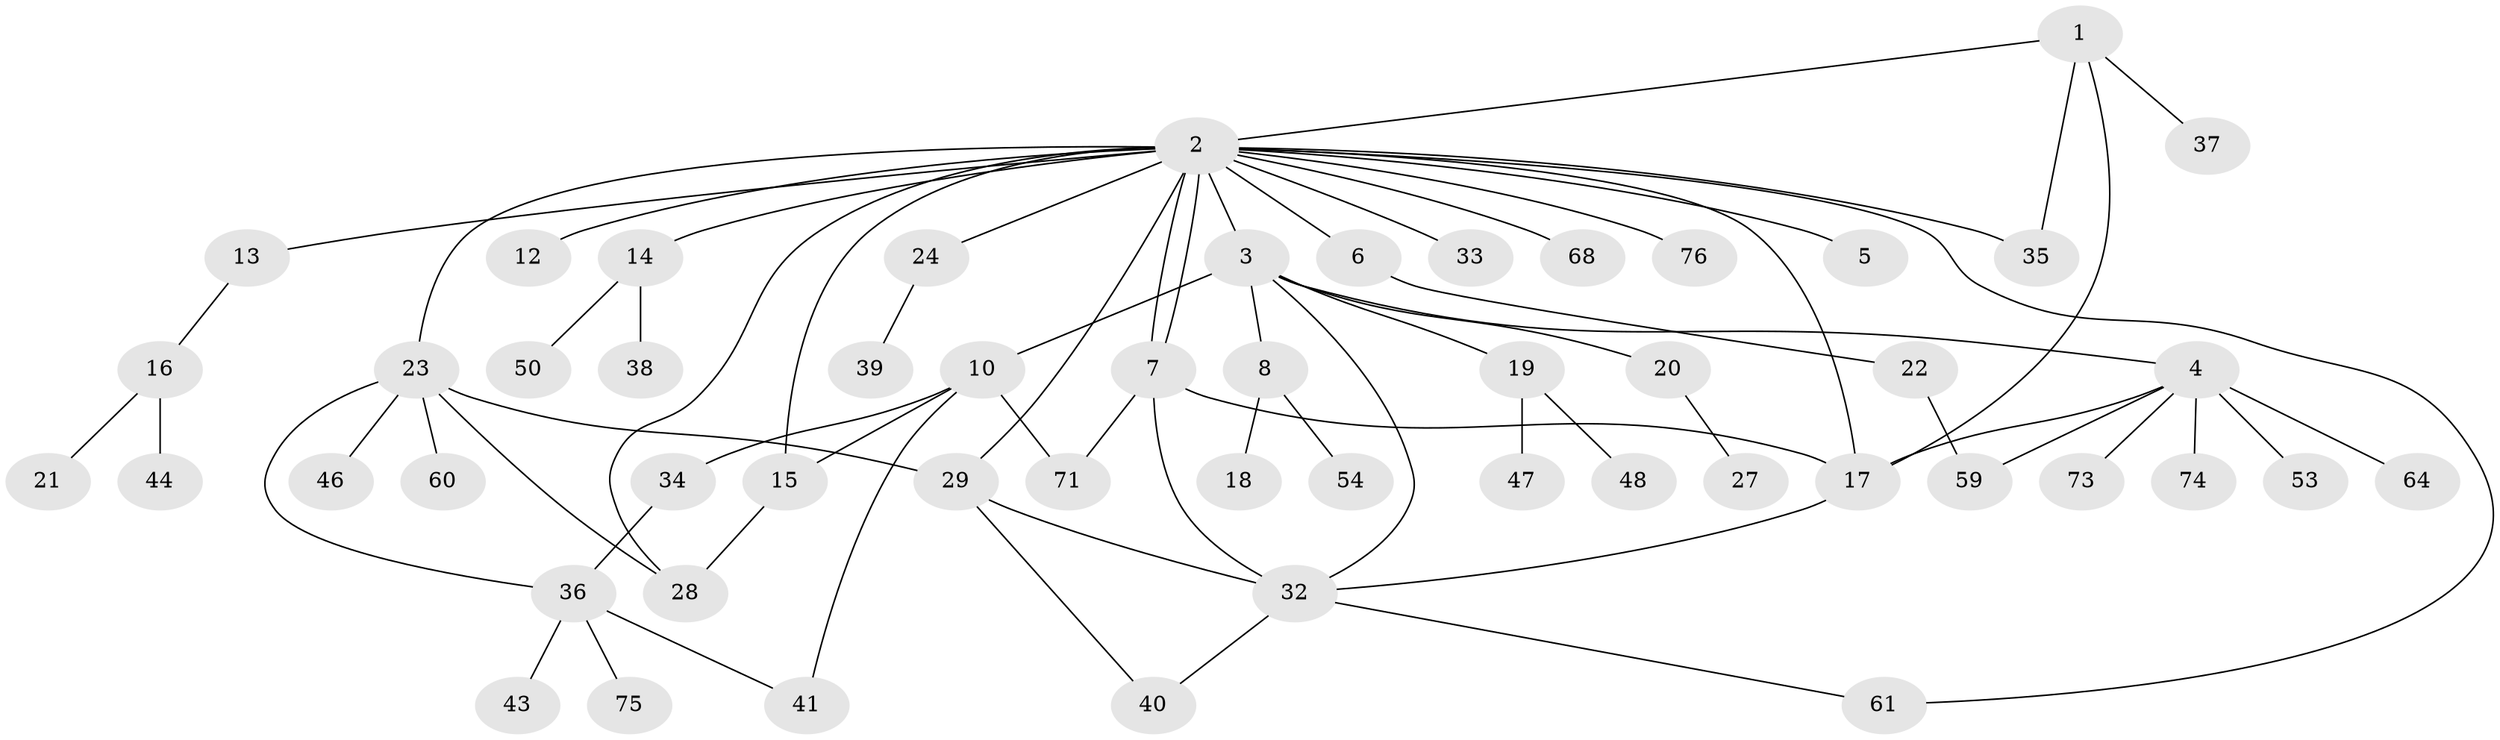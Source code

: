 // original degree distribution, {4: 0.06493506493506493, 19: 0.012987012987012988, 8: 0.012987012987012988, 7: 0.03896103896103896, 1: 0.4805194805194805, 2: 0.23376623376623376, 3: 0.06493506493506493, 10: 0.012987012987012988, 5: 0.05194805194805195, 6: 0.025974025974025976}
// Generated by graph-tools (version 1.1) at 2025/18/03/04/25 18:18:11]
// undirected, 53 vertices, 70 edges
graph export_dot {
graph [start="1"]
  node [color=gray90,style=filled];
  1;
  2 [super="+9"];
  3 [super="+62"];
  4;
  5;
  6;
  7 [super="+25"];
  8;
  10;
  12;
  13;
  14 [super="+26+31+49"];
  15;
  16;
  17 [super="+77"];
  18;
  19;
  20;
  21;
  22;
  23 [super="+45"];
  24;
  27;
  28 [super="+30+67+66"];
  29 [super="+52+63"];
  32;
  33 [super="+65"];
  34;
  35 [super="+42"];
  36;
  37;
  38;
  39;
  40;
  41 [super="+55+56"];
  43;
  44;
  46;
  47;
  48;
  50;
  53;
  54;
  59;
  60;
  61;
  64;
  68;
  71;
  73;
  74;
  75;
  76;
  1 -- 2;
  1 -- 17;
  1 -- 37;
  1 -- 35;
  2 -- 3;
  2 -- 5;
  2 -- 6;
  2 -- 7;
  2 -- 7;
  2 -- 12;
  2 -- 13;
  2 -- 15;
  2 -- 17 [weight=2];
  2 -- 23;
  2 -- 24;
  2 -- 33;
  2 -- 35;
  2 -- 61;
  2 -- 68;
  2 -- 76;
  2 -- 28;
  2 -- 29 [weight=2];
  2 -- 14;
  3 -- 4;
  3 -- 8;
  3 -- 10;
  3 -- 19;
  3 -- 20;
  3 -- 32;
  4 -- 53;
  4 -- 59;
  4 -- 64;
  4 -- 73;
  4 -- 74;
  4 -- 17;
  6 -- 22;
  7 -- 17 [weight=2];
  7 -- 32;
  7 -- 71;
  8 -- 18;
  8 -- 54;
  10 -- 15;
  10 -- 34;
  10 -- 41;
  10 -- 71;
  13 -- 16;
  14 -- 38;
  14 -- 50;
  15 -- 28;
  16 -- 21;
  16 -- 44;
  17 -- 32;
  19 -- 47;
  19 -- 48;
  20 -- 27;
  22 -- 59;
  23 -- 36;
  23 -- 46;
  23 -- 60;
  23 -- 29;
  23 -- 28;
  24 -- 39;
  29 -- 40;
  29 -- 32;
  32 -- 40;
  32 -- 61;
  34 -- 36;
  36 -- 41;
  36 -- 43;
  36 -- 75;
}
